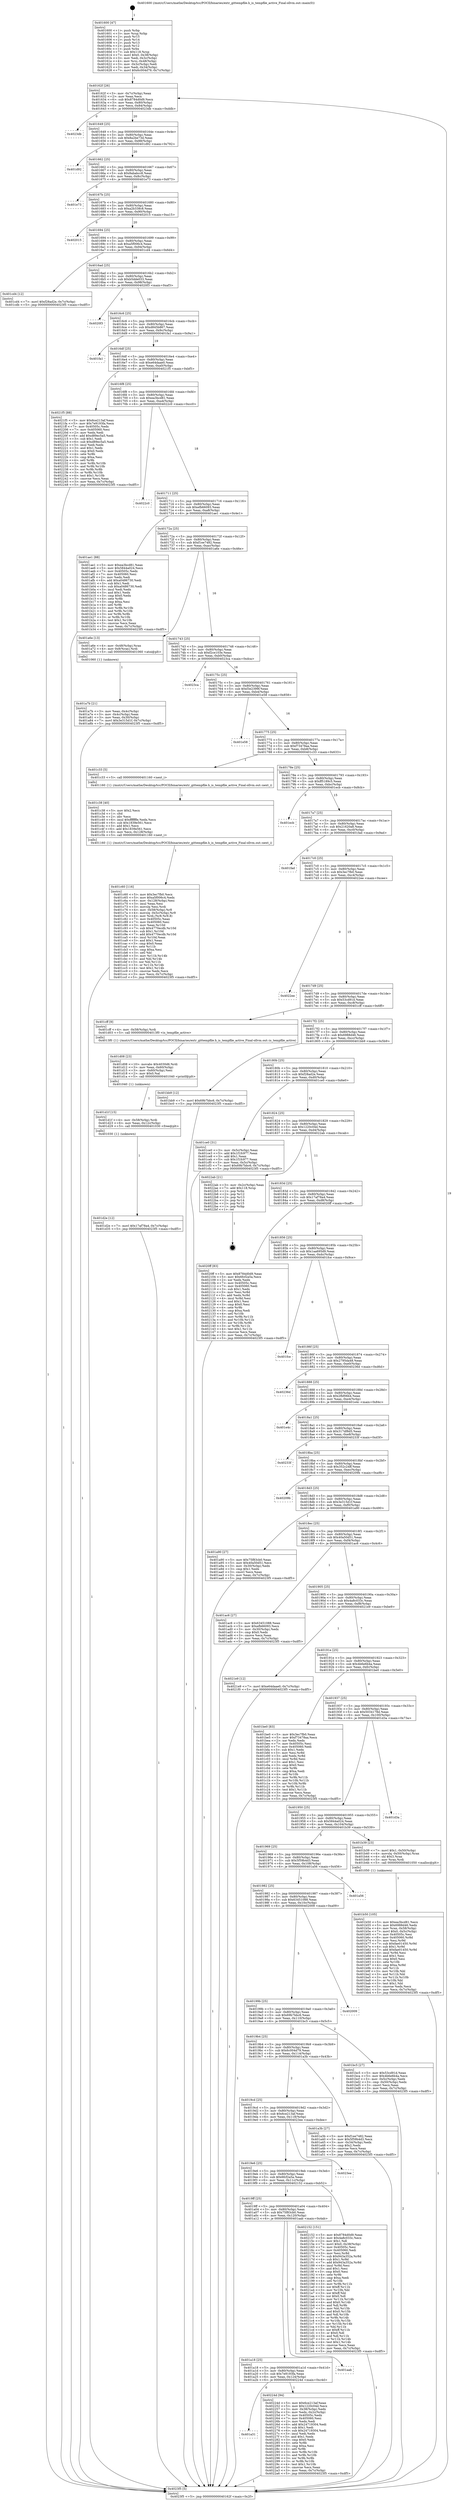 digraph "0x401600" {
  label = "0x401600 (/mnt/c/Users/mathe/Desktop/tcc/POCII/binaries/extr_gittempfile.h_is_tempfile_active_Final-ollvm.out::main(0))"
  labelloc = "t"
  node[shape=record]

  Entry [label="",width=0.3,height=0.3,shape=circle,fillcolor=black,style=filled]
  "0x40162f" [label="{
     0x40162f [26]\l
     | [instrs]\l
     &nbsp;&nbsp;0x40162f \<+3\>: mov -0x7c(%rbp),%eax\l
     &nbsp;&nbsp;0x401632 \<+2\>: mov %eax,%ecx\l
     &nbsp;&nbsp;0x401634 \<+6\>: sub $0x8784d0d9,%ecx\l
     &nbsp;&nbsp;0x40163a \<+3\>: mov %eax,-0x80(%rbp)\l
     &nbsp;&nbsp;0x40163d \<+6\>: mov %ecx,-0x84(%rbp)\l
     &nbsp;&nbsp;0x401643 \<+6\>: je 00000000004023db \<main+0xddb\>\l
  }"]
  "0x4023db" [label="{
     0x4023db\l
  }", style=dashed]
  "0x401649" [label="{
     0x401649 [25]\l
     | [instrs]\l
     &nbsp;&nbsp;0x401649 \<+5\>: jmp 000000000040164e \<main+0x4e\>\l
     &nbsp;&nbsp;0x40164e \<+3\>: mov -0x80(%rbp),%eax\l
     &nbsp;&nbsp;0x401651 \<+5\>: sub $0x8a2be73d,%eax\l
     &nbsp;&nbsp;0x401656 \<+6\>: mov %eax,-0x88(%rbp)\l
     &nbsp;&nbsp;0x40165c \<+6\>: je 0000000000401d92 \<main+0x792\>\l
  }"]
  Exit [label="",width=0.3,height=0.3,shape=circle,fillcolor=black,style=filled,peripheries=2]
  "0x401d92" [label="{
     0x401d92\l
  }", style=dashed]
  "0x401662" [label="{
     0x401662 [25]\l
     | [instrs]\l
     &nbsp;&nbsp;0x401662 \<+5\>: jmp 0000000000401667 \<main+0x67\>\l
     &nbsp;&nbsp;0x401667 \<+3\>: mov -0x80(%rbp),%eax\l
     &nbsp;&nbsp;0x40166a \<+5\>: sub $0x8ababcc8,%eax\l
     &nbsp;&nbsp;0x40166f \<+6\>: mov %eax,-0x8c(%rbp)\l
     &nbsp;&nbsp;0x401675 \<+6\>: je 0000000000401e73 \<main+0x873\>\l
  }"]
  "0x401a31" [label="{
     0x401a31\l
  }", style=dashed]
  "0x401e73" [label="{
     0x401e73\l
  }", style=dashed]
  "0x40167b" [label="{
     0x40167b [25]\l
     | [instrs]\l
     &nbsp;&nbsp;0x40167b \<+5\>: jmp 0000000000401680 \<main+0x80\>\l
     &nbsp;&nbsp;0x401680 \<+3\>: mov -0x80(%rbp),%eax\l
     &nbsp;&nbsp;0x401683 \<+5\>: sub $0xa2b338c8,%eax\l
     &nbsp;&nbsp;0x401688 \<+6\>: mov %eax,-0x90(%rbp)\l
     &nbsp;&nbsp;0x40168e \<+6\>: je 0000000000402015 \<main+0xa15\>\l
  }"]
  "0x40224d" [label="{
     0x40224d [94]\l
     | [instrs]\l
     &nbsp;&nbsp;0x40224d \<+5\>: mov $0x6ce213af,%eax\l
     &nbsp;&nbsp;0x402252 \<+5\>: mov $0x1220c04d,%ecx\l
     &nbsp;&nbsp;0x402257 \<+3\>: mov -0x38(%rbp),%edx\l
     &nbsp;&nbsp;0x40225a \<+3\>: mov %edx,-0x2c(%rbp)\l
     &nbsp;&nbsp;0x40225d \<+7\>: mov 0x40505c,%edx\l
     &nbsp;&nbsp;0x402264 \<+7\>: mov 0x405060,%esi\l
     &nbsp;&nbsp;0x40226b \<+2\>: mov %edx,%edi\l
     &nbsp;&nbsp;0x40226d \<+6\>: add $0x24719304,%edi\l
     &nbsp;&nbsp;0x402273 \<+3\>: sub $0x1,%edi\l
     &nbsp;&nbsp;0x402276 \<+6\>: sub $0x24719304,%edi\l
     &nbsp;&nbsp;0x40227c \<+3\>: imul %edi,%edx\l
     &nbsp;&nbsp;0x40227f \<+3\>: and $0x1,%edx\l
     &nbsp;&nbsp;0x402282 \<+3\>: cmp $0x0,%edx\l
     &nbsp;&nbsp;0x402285 \<+4\>: sete %r8b\l
     &nbsp;&nbsp;0x402289 \<+3\>: cmp $0xa,%esi\l
     &nbsp;&nbsp;0x40228c \<+4\>: setl %r9b\l
     &nbsp;&nbsp;0x402290 \<+3\>: mov %r8b,%r10b\l
     &nbsp;&nbsp;0x402293 \<+3\>: and %r9b,%r10b\l
     &nbsp;&nbsp;0x402296 \<+3\>: xor %r9b,%r8b\l
     &nbsp;&nbsp;0x402299 \<+3\>: or %r8b,%r10b\l
     &nbsp;&nbsp;0x40229c \<+4\>: test $0x1,%r10b\l
     &nbsp;&nbsp;0x4022a0 \<+3\>: cmovne %ecx,%eax\l
     &nbsp;&nbsp;0x4022a3 \<+3\>: mov %eax,-0x7c(%rbp)\l
     &nbsp;&nbsp;0x4022a6 \<+5\>: jmp 00000000004023f5 \<main+0xdf5\>\l
  }"]
  "0x402015" [label="{
     0x402015\l
  }", style=dashed]
  "0x401694" [label="{
     0x401694 [25]\l
     | [instrs]\l
     &nbsp;&nbsp;0x401694 \<+5\>: jmp 0000000000401699 \<main+0x99\>\l
     &nbsp;&nbsp;0x401699 \<+3\>: mov -0x80(%rbp),%eax\l
     &nbsp;&nbsp;0x40169c \<+5\>: sub $0xa5f006c4,%eax\l
     &nbsp;&nbsp;0x4016a1 \<+6\>: mov %eax,-0x94(%rbp)\l
     &nbsp;&nbsp;0x4016a7 \<+6\>: je 0000000000401cd4 \<main+0x6d4\>\l
  }"]
  "0x401a18" [label="{
     0x401a18 [25]\l
     | [instrs]\l
     &nbsp;&nbsp;0x401a18 \<+5\>: jmp 0000000000401a1d \<main+0x41d\>\l
     &nbsp;&nbsp;0x401a1d \<+3\>: mov -0x80(%rbp),%eax\l
     &nbsp;&nbsp;0x401a20 \<+5\>: sub $0x7e9193fa,%eax\l
     &nbsp;&nbsp;0x401a25 \<+6\>: mov %eax,-0x124(%rbp)\l
     &nbsp;&nbsp;0x401a2b \<+6\>: je 000000000040224d \<main+0xc4d\>\l
  }"]
  "0x401cd4" [label="{
     0x401cd4 [12]\l
     | [instrs]\l
     &nbsp;&nbsp;0x401cd4 \<+7\>: movl $0xf28ad2e,-0x7c(%rbp)\l
     &nbsp;&nbsp;0x401cdb \<+5\>: jmp 00000000004023f5 \<main+0xdf5\>\l
  }"]
  "0x4016ad" [label="{
     0x4016ad [25]\l
     | [instrs]\l
     &nbsp;&nbsp;0x4016ad \<+5\>: jmp 00000000004016b2 \<main+0xb2\>\l
     &nbsp;&nbsp;0x4016b2 \<+3\>: mov -0x80(%rbp),%eax\l
     &nbsp;&nbsp;0x4016b5 \<+5\>: sub $0xb5dde033,%eax\l
     &nbsp;&nbsp;0x4016ba \<+6\>: mov %eax,-0x98(%rbp)\l
     &nbsp;&nbsp;0x4016c0 \<+6\>: je 00000000004020f3 \<main+0xaf3\>\l
  }"]
  "0x401aab" [label="{
     0x401aab\l
  }", style=dashed]
  "0x4020f3" [label="{
     0x4020f3\l
  }", style=dashed]
  "0x4016c6" [label="{
     0x4016c6 [25]\l
     | [instrs]\l
     &nbsp;&nbsp;0x4016c6 \<+5\>: jmp 00000000004016cb \<main+0xcb\>\l
     &nbsp;&nbsp;0x4016cb \<+3\>: mov -0x80(%rbp),%eax\l
     &nbsp;&nbsp;0x4016ce \<+5\>: sub $0xd845b867,%eax\l
     &nbsp;&nbsp;0x4016d3 \<+6\>: mov %eax,-0x9c(%rbp)\l
     &nbsp;&nbsp;0x4016d9 \<+6\>: je 0000000000401fa1 \<main+0x9a1\>\l
  }"]
  "0x4019ff" [label="{
     0x4019ff [25]\l
     | [instrs]\l
     &nbsp;&nbsp;0x4019ff \<+5\>: jmp 0000000000401a04 \<main+0x404\>\l
     &nbsp;&nbsp;0x401a04 \<+3\>: mov -0x80(%rbp),%eax\l
     &nbsp;&nbsp;0x401a07 \<+5\>: sub $0x75f83cb0,%eax\l
     &nbsp;&nbsp;0x401a0c \<+6\>: mov %eax,-0x120(%rbp)\l
     &nbsp;&nbsp;0x401a12 \<+6\>: je 0000000000401aab \<main+0x4ab\>\l
  }"]
  "0x401fa1" [label="{
     0x401fa1\l
  }", style=dashed]
  "0x4016df" [label="{
     0x4016df [25]\l
     | [instrs]\l
     &nbsp;&nbsp;0x4016df \<+5\>: jmp 00000000004016e4 \<main+0xe4\>\l
     &nbsp;&nbsp;0x4016e4 \<+3\>: mov -0x80(%rbp),%eax\l
     &nbsp;&nbsp;0x4016e7 \<+5\>: sub $0xe64daae0,%eax\l
     &nbsp;&nbsp;0x4016ec \<+6\>: mov %eax,-0xa0(%rbp)\l
     &nbsp;&nbsp;0x4016f2 \<+6\>: je 00000000004021f5 \<main+0xbf5\>\l
  }"]
  "0x402152" [label="{
     0x402152 [151]\l
     | [instrs]\l
     &nbsp;&nbsp;0x402152 \<+5\>: mov $0x8784d0d9,%eax\l
     &nbsp;&nbsp;0x402157 \<+5\>: mov $0x4a8c033c,%ecx\l
     &nbsp;&nbsp;0x40215c \<+2\>: mov $0x1,%dl\l
     &nbsp;&nbsp;0x40215e \<+7\>: movl $0x0,-0x38(%rbp)\l
     &nbsp;&nbsp;0x402165 \<+7\>: mov 0x40505c,%esi\l
     &nbsp;&nbsp;0x40216c \<+7\>: mov 0x405060,%edi\l
     &nbsp;&nbsp;0x402173 \<+3\>: mov %esi,%r8d\l
     &nbsp;&nbsp;0x402176 \<+7\>: sub $0x943a352a,%r8d\l
     &nbsp;&nbsp;0x40217d \<+4\>: sub $0x1,%r8d\l
     &nbsp;&nbsp;0x402181 \<+7\>: add $0x943a352a,%r8d\l
     &nbsp;&nbsp;0x402188 \<+4\>: imul %r8d,%esi\l
     &nbsp;&nbsp;0x40218c \<+3\>: and $0x1,%esi\l
     &nbsp;&nbsp;0x40218f \<+3\>: cmp $0x0,%esi\l
     &nbsp;&nbsp;0x402192 \<+4\>: sete %r9b\l
     &nbsp;&nbsp;0x402196 \<+3\>: cmp $0xa,%edi\l
     &nbsp;&nbsp;0x402199 \<+4\>: setl %r10b\l
     &nbsp;&nbsp;0x40219d \<+3\>: mov %r9b,%r11b\l
     &nbsp;&nbsp;0x4021a0 \<+4\>: xor $0xff,%r11b\l
     &nbsp;&nbsp;0x4021a4 \<+3\>: mov %r10b,%bl\l
     &nbsp;&nbsp;0x4021a7 \<+3\>: xor $0xff,%bl\l
     &nbsp;&nbsp;0x4021aa \<+3\>: xor $0x0,%dl\l
     &nbsp;&nbsp;0x4021ad \<+3\>: mov %r11b,%r14b\l
     &nbsp;&nbsp;0x4021b0 \<+4\>: and $0x0,%r14b\l
     &nbsp;&nbsp;0x4021b4 \<+3\>: and %dl,%r9b\l
     &nbsp;&nbsp;0x4021b7 \<+3\>: mov %bl,%r15b\l
     &nbsp;&nbsp;0x4021ba \<+4\>: and $0x0,%r15b\l
     &nbsp;&nbsp;0x4021be \<+3\>: and %dl,%r10b\l
     &nbsp;&nbsp;0x4021c1 \<+3\>: or %r9b,%r14b\l
     &nbsp;&nbsp;0x4021c4 \<+3\>: or %r10b,%r15b\l
     &nbsp;&nbsp;0x4021c7 \<+3\>: xor %r15b,%r14b\l
     &nbsp;&nbsp;0x4021ca \<+3\>: or %bl,%r11b\l
     &nbsp;&nbsp;0x4021cd \<+4\>: xor $0xff,%r11b\l
     &nbsp;&nbsp;0x4021d1 \<+3\>: or $0x0,%dl\l
     &nbsp;&nbsp;0x4021d4 \<+3\>: and %dl,%r11b\l
     &nbsp;&nbsp;0x4021d7 \<+3\>: or %r11b,%r14b\l
     &nbsp;&nbsp;0x4021da \<+4\>: test $0x1,%r14b\l
     &nbsp;&nbsp;0x4021de \<+3\>: cmovne %ecx,%eax\l
     &nbsp;&nbsp;0x4021e1 \<+3\>: mov %eax,-0x7c(%rbp)\l
     &nbsp;&nbsp;0x4021e4 \<+5\>: jmp 00000000004023f5 \<main+0xdf5\>\l
  }"]
  "0x4021f5" [label="{
     0x4021f5 [88]\l
     | [instrs]\l
     &nbsp;&nbsp;0x4021f5 \<+5\>: mov $0x6ce213af,%eax\l
     &nbsp;&nbsp;0x4021fa \<+5\>: mov $0x7e9193fa,%ecx\l
     &nbsp;&nbsp;0x4021ff \<+7\>: mov 0x40505c,%edx\l
     &nbsp;&nbsp;0x402206 \<+7\>: mov 0x405060,%esi\l
     &nbsp;&nbsp;0x40220d \<+2\>: mov %edx,%edi\l
     &nbsp;&nbsp;0x40220f \<+6\>: add $0xd89ec5a5,%edi\l
     &nbsp;&nbsp;0x402215 \<+3\>: sub $0x1,%edi\l
     &nbsp;&nbsp;0x402218 \<+6\>: sub $0xd89ec5a5,%edi\l
     &nbsp;&nbsp;0x40221e \<+3\>: imul %edi,%edx\l
     &nbsp;&nbsp;0x402221 \<+3\>: and $0x1,%edx\l
     &nbsp;&nbsp;0x402224 \<+3\>: cmp $0x0,%edx\l
     &nbsp;&nbsp;0x402227 \<+4\>: sete %r8b\l
     &nbsp;&nbsp;0x40222b \<+3\>: cmp $0xa,%esi\l
     &nbsp;&nbsp;0x40222e \<+4\>: setl %r9b\l
     &nbsp;&nbsp;0x402232 \<+3\>: mov %r8b,%r10b\l
     &nbsp;&nbsp;0x402235 \<+3\>: and %r9b,%r10b\l
     &nbsp;&nbsp;0x402238 \<+3\>: xor %r9b,%r8b\l
     &nbsp;&nbsp;0x40223b \<+3\>: or %r8b,%r10b\l
     &nbsp;&nbsp;0x40223e \<+4\>: test $0x1,%r10b\l
     &nbsp;&nbsp;0x402242 \<+3\>: cmovne %ecx,%eax\l
     &nbsp;&nbsp;0x402245 \<+3\>: mov %eax,-0x7c(%rbp)\l
     &nbsp;&nbsp;0x402248 \<+5\>: jmp 00000000004023f5 \<main+0xdf5\>\l
  }"]
  "0x4016f8" [label="{
     0x4016f8 [25]\l
     | [instrs]\l
     &nbsp;&nbsp;0x4016f8 \<+5\>: jmp 00000000004016fd \<main+0xfd\>\l
     &nbsp;&nbsp;0x4016fd \<+3\>: mov -0x80(%rbp),%eax\l
     &nbsp;&nbsp;0x401700 \<+5\>: sub $0xea3bcd81,%eax\l
     &nbsp;&nbsp;0x401705 \<+6\>: mov %eax,-0xa4(%rbp)\l
     &nbsp;&nbsp;0x40170b \<+6\>: je 00000000004022c0 \<main+0xcc0\>\l
  }"]
  "0x4019e6" [label="{
     0x4019e6 [25]\l
     | [instrs]\l
     &nbsp;&nbsp;0x4019e6 \<+5\>: jmp 00000000004019eb \<main+0x3eb\>\l
     &nbsp;&nbsp;0x4019eb \<+3\>: mov -0x80(%rbp),%eax\l
     &nbsp;&nbsp;0x4019ee \<+5\>: sub $0x6fcf2a5a,%eax\l
     &nbsp;&nbsp;0x4019f3 \<+6\>: mov %eax,-0x11c(%rbp)\l
     &nbsp;&nbsp;0x4019f9 \<+6\>: je 0000000000402152 \<main+0xb52\>\l
  }"]
  "0x4022c0" [label="{
     0x4022c0\l
  }", style=dashed]
  "0x401711" [label="{
     0x401711 [25]\l
     | [instrs]\l
     &nbsp;&nbsp;0x401711 \<+5\>: jmp 0000000000401716 \<main+0x116\>\l
     &nbsp;&nbsp;0x401716 \<+3\>: mov -0x80(%rbp),%eax\l
     &nbsp;&nbsp;0x401719 \<+5\>: sub $0xefb66093,%eax\l
     &nbsp;&nbsp;0x40171e \<+6\>: mov %eax,-0xa8(%rbp)\l
     &nbsp;&nbsp;0x401724 \<+6\>: je 0000000000401ae1 \<main+0x4e1\>\l
  }"]
  "0x4023ee" [label="{
     0x4023ee\l
  }", style=dashed]
  "0x401ae1" [label="{
     0x401ae1 [88]\l
     | [instrs]\l
     &nbsp;&nbsp;0x401ae1 \<+5\>: mov $0xea3bcd81,%eax\l
     &nbsp;&nbsp;0x401ae6 \<+5\>: mov $0x5844a024,%ecx\l
     &nbsp;&nbsp;0x401aeb \<+7\>: mov 0x40505c,%edx\l
     &nbsp;&nbsp;0x401af2 \<+7\>: mov 0x405060,%esi\l
     &nbsp;&nbsp;0x401af9 \<+2\>: mov %edx,%edi\l
     &nbsp;&nbsp;0x401afb \<+6\>: add $0xa0486730,%edi\l
     &nbsp;&nbsp;0x401b01 \<+3\>: sub $0x1,%edi\l
     &nbsp;&nbsp;0x401b04 \<+6\>: sub $0xa0486730,%edi\l
     &nbsp;&nbsp;0x401b0a \<+3\>: imul %edi,%edx\l
     &nbsp;&nbsp;0x401b0d \<+3\>: and $0x1,%edx\l
     &nbsp;&nbsp;0x401b10 \<+3\>: cmp $0x0,%edx\l
     &nbsp;&nbsp;0x401b13 \<+4\>: sete %r8b\l
     &nbsp;&nbsp;0x401b17 \<+3\>: cmp $0xa,%esi\l
     &nbsp;&nbsp;0x401b1a \<+4\>: setl %r9b\l
     &nbsp;&nbsp;0x401b1e \<+3\>: mov %r8b,%r10b\l
     &nbsp;&nbsp;0x401b21 \<+3\>: and %r9b,%r10b\l
     &nbsp;&nbsp;0x401b24 \<+3\>: xor %r9b,%r8b\l
     &nbsp;&nbsp;0x401b27 \<+3\>: or %r8b,%r10b\l
     &nbsp;&nbsp;0x401b2a \<+4\>: test $0x1,%r10b\l
     &nbsp;&nbsp;0x401b2e \<+3\>: cmovne %ecx,%eax\l
     &nbsp;&nbsp;0x401b31 \<+3\>: mov %eax,-0x7c(%rbp)\l
     &nbsp;&nbsp;0x401b34 \<+5\>: jmp 00000000004023f5 \<main+0xdf5\>\l
  }"]
  "0x40172a" [label="{
     0x40172a [25]\l
     | [instrs]\l
     &nbsp;&nbsp;0x40172a \<+5\>: jmp 000000000040172f \<main+0x12f\>\l
     &nbsp;&nbsp;0x40172f \<+3\>: mov -0x80(%rbp),%eax\l
     &nbsp;&nbsp;0x401732 \<+5\>: sub $0xf1ee7482,%eax\l
     &nbsp;&nbsp;0x401737 \<+6\>: mov %eax,-0xac(%rbp)\l
     &nbsp;&nbsp;0x40173d \<+6\>: je 0000000000401a6e \<main+0x46e\>\l
  }"]
  "0x401d2e" [label="{
     0x401d2e [12]\l
     | [instrs]\l
     &nbsp;&nbsp;0x401d2e \<+7\>: movl $0x17af78a4,-0x7c(%rbp)\l
     &nbsp;&nbsp;0x401d35 \<+5\>: jmp 00000000004023f5 \<main+0xdf5\>\l
  }"]
  "0x401a6e" [label="{
     0x401a6e [13]\l
     | [instrs]\l
     &nbsp;&nbsp;0x401a6e \<+4\>: mov -0x48(%rbp),%rax\l
     &nbsp;&nbsp;0x401a72 \<+4\>: mov 0x8(%rax),%rdi\l
     &nbsp;&nbsp;0x401a76 \<+5\>: call 0000000000401060 \<atoi@plt\>\l
     | [calls]\l
     &nbsp;&nbsp;0x401060 \{1\} (unknown)\l
  }"]
  "0x401743" [label="{
     0x401743 [25]\l
     | [instrs]\l
     &nbsp;&nbsp;0x401743 \<+5\>: jmp 0000000000401748 \<main+0x148\>\l
     &nbsp;&nbsp;0x401748 \<+3\>: mov -0x80(%rbp),%eax\l
     &nbsp;&nbsp;0x40174b \<+5\>: sub $0xf2ce103e,%eax\l
     &nbsp;&nbsp;0x401750 \<+6\>: mov %eax,-0xb0(%rbp)\l
     &nbsp;&nbsp;0x401756 \<+6\>: je 00000000004023ca \<main+0xdca\>\l
  }"]
  "0x401d1f" [label="{
     0x401d1f [15]\l
     | [instrs]\l
     &nbsp;&nbsp;0x401d1f \<+4\>: mov -0x58(%rbp),%rdi\l
     &nbsp;&nbsp;0x401d23 \<+6\>: mov %eax,-0x12c(%rbp)\l
     &nbsp;&nbsp;0x401d29 \<+5\>: call 0000000000401030 \<free@plt\>\l
     | [calls]\l
     &nbsp;&nbsp;0x401030 \{1\} (unknown)\l
  }"]
  "0x4023ca" [label="{
     0x4023ca\l
  }", style=dashed]
  "0x40175c" [label="{
     0x40175c [25]\l
     | [instrs]\l
     &nbsp;&nbsp;0x40175c \<+5\>: jmp 0000000000401761 \<main+0x161\>\l
     &nbsp;&nbsp;0x401761 \<+3\>: mov -0x80(%rbp),%eax\l
     &nbsp;&nbsp;0x401764 \<+5\>: sub $0xf3e2399f,%eax\l
     &nbsp;&nbsp;0x401769 \<+6\>: mov %eax,-0xb4(%rbp)\l
     &nbsp;&nbsp;0x40176f \<+6\>: je 0000000000401e58 \<main+0x858\>\l
  }"]
  "0x401d08" [label="{
     0x401d08 [23]\l
     | [instrs]\l
     &nbsp;&nbsp;0x401d08 \<+10\>: movabs $0x4030d6,%rdi\l
     &nbsp;&nbsp;0x401d12 \<+3\>: mov %eax,-0x60(%rbp)\l
     &nbsp;&nbsp;0x401d15 \<+3\>: mov -0x60(%rbp),%esi\l
     &nbsp;&nbsp;0x401d18 \<+2\>: mov $0x0,%al\l
     &nbsp;&nbsp;0x401d1a \<+5\>: call 0000000000401040 \<printf@plt\>\l
     | [calls]\l
     &nbsp;&nbsp;0x401040 \{1\} (unknown)\l
  }"]
  "0x401e58" [label="{
     0x401e58\l
  }", style=dashed]
  "0x401775" [label="{
     0x401775 [25]\l
     | [instrs]\l
     &nbsp;&nbsp;0x401775 \<+5\>: jmp 000000000040177a \<main+0x17a\>\l
     &nbsp;&nbsp;0x40177a \<+3\>: mov -0x80(%rbp),%eax\l
     &nbsp;&nbsp;0x40177d \<+5\>: sub $0xf73478aa,%eax\l
     &nbsp;&nbsp;0x401782 \<+6\>: mov %eax,-0xb8(%rbp)\l
     &nbsp;&nbsp;0x401788 \<+6\>: je 0000000000401c33 \<main+0x633\>\l
  }"]
  "0x401c60" [label="{
     0x401c60 [116]\l
     | [instrs]\l
     &nbsp;&nbsp;0x401c60 \<+5\>: mov $0x3ec7fb0,%ecx\l
     &nbsp;&nbsp;0x401c65 \<+5\>: mov $0xa5f006c4,%edx\l
     &nbsp;&nbsp;0x401c6a \<+6\>: mov -0x128(%rbp),%esi\l
     &nbsp;&nbsp;0x401c70 \<+3\>: imul %eax,%esi\l
     &nbsp;&nbsp;0x401c73 \<+3\>: movslq %esi,%rdi\l
     &nbsp;&nbsp;0x401c76 \<+4\>: mov -0x58(%rbp),%r8\l
     &nbsp;&nbsp;0x401c7a \<+4\>: movslq -0x5c(%rbp),%r9\l
     &nbsp;&nbsp;0x401c7e \<+4\>: mov %rdi,(%r8,%r9,8)\l
     &nbsp;&nbsp;0x401c82 \<+7\>: mov 0x40505c,%eax\l
     &nbsp;&nbsp;0x401c89 \<+7\>: mov 0x405060,%esi\l
     &nbsp;&nbsp;0x401c90 \<+3\>: mov %eax,%r10d\l
     &nbsp;&nbsp;0x401c93 \<+7\>: sub $0x4770ecdb,%r10d\l
     &nbsp;&nbsp;0x401c9a \<+4\>: sub $0x1,%r10d\l
     &nbsp;&nbsp;0x401c9e \<+7\>: add $0x4770ecdb,%r10d\l
     &nbsp;&nbsp;0x401ca5 \<+4\>: imul %r10d,%eax\l
     &nbsp;&nbsp;0x401ca9 \<+3\>: and $0x1,%eax\l
     &nbsp;&nbsp;0x401cac \<+3\>: cmp $0x0,%eax\l
     &nbsp;&nbsp;0x401caf \<+4\>: sete %r11b\l
     &nbsp;&nbsp;0x401cb3 \<+3\>: cmp $0xa,%esi\l
     &nbsp;&nbsp;0x401cb6 \<+3\>: setl %bl\l
     &nbsp;&nbsp;0x401cb9 \<+3\>: mov %r11b,%r14b\l
     &nbsp;&nbsp;0x401cbc \<+3\>: and %bl,%r14b\l
     &nbsp;&nbsp;0x401cbf \<+3\>: xor %bl,%r11b\l
     &nbsp;&nbsp;0x401cc2 \<+3\>: or %r11b,%r14b\l
     &nbsp;&nbsp;0x401cc5 \<+4\>: test $0x1,%r14b\l
     &nbsp;&nbsp;0x401cc9 \<+3\>: cmovne %edx,%ecx\l
     &nbsp;&nbsp;0x401ccc \<+3\>: mov %ecx,-0x7c(%rbp)\l
     &nbsp;&nbsp;0x401ccf \<+5\>: jmp 00000000004023f5 \<main+0xdf5\>\l
  }"]
  "0x401c33" [label="{
     0x401c33 [5]\l
     | [instrs]\l
     &nbsp;&nbsp;0x401c33 \<+5\>: call 0000000000401160 \<next_i\>\l
     | [calls]\l
     &nbsp;&nbsp;0x401160 \{1\} (/mnt/c/Users/mathe/Desktop/tcc/POCII/binaries/extr_gittempfile.h_is_tempfile_active_Final-ollvm.out::next_i)\l
  }"]
  "0x40178e" [label="{
     0x40178e [25]\l
     | [instrs]\l
     &nbsp;&nbsp;0x40178e \<+5\>: jmp 0000000000401793 \<main+0x193\>\l
     &nbsp;&nbsp;0x401793 \<+3\>: mov -0x80(%rbp),%eax\l
     &nbsp;&nbsp;0x401796 \<+5\>: sub $0xff5189c5,%eax\l
     &nbsp;&nbsp;0x40179b \<+6\>: mov %eax,-0xbc(%rbp)\l
     &nbsp;&nbsp;0x4017a1 \<+6\>: je 0000000000401ecb \<main+0x8cb\>\l
  }"]
  "0x401c38" [label="{
     0x401c38 [40]\l
     | [instrs]\l
     &nbsp;&nbsp;0x401c38 \<+5\>: mov $0x2,%ecx\l
     &nbsp;&nbsp;0x401c3d \<+1\>: cltd\l
     &nbsp;&nbsp;0x401c3e \<+2\>: idiv %ecx\l
     &nbsp;&nbsp;0x401c40 \<+6\>: imul $0xfffffffe,%edx,%ecx\l
     &nbsp;&nbsp;0x401c46 \<+6\>: sub $0x1839e561,%ecx\l
     &nbsp;&nbsp;0x401c4c \<+3\>: add $0x1,%ecx\l
     &nbsp;&nbsp;0x401c4f \<+6\>: add $0x1839e561,%ecx\l
     &nbsp;&nbsp;0x401c55 \<+6\>: mov %ecx,-0x128(%rbp)\l
     &nbsp;&nbsp;0x401c5b \<+5\>: call 0000000000401160 \<next_i\>\l
     | [calls]\l
     &nbsp;&nbsp;0x401160 \{1\} (/mnt/c/Users/mathe/Desktop/tcc/POCII/binaries/extr_gittempfile.h_is_tempfile_active_Final-ollvm.out::next_i)\l
  }"]
  "0x401ecb" [label="{
     0x401ecb\l
  }", style=dashed]
  "0x4017a7" [label="{
     0x4017a7 [25]\l
     | [instrs]\l
     &nbsp;&nbsp;0x4017a7 \<+5\>: jmp 00000000004017ac \<main+0x1ac\>\l
     &nbsp;&nbsp;0x4017ac \<+3\>: mov -0x80(%rbp),%eax\l
     &nbsp;&nbsp;0x4017af \<+5\>: sub $0x21620a8,%eax\l
     &nbsp;&nbsp;0x4017b4 \<+6\>: mov %eax,-0xc0(%rbp)\l
     &nbsp;&nbsp;0x4017ba \<+6\>: je 0000000000401fad \<main+0x9ad\>\l
  }"]
  "0x401b50" [label="{
     0x401b50 [105]\l
     | [instrs]\l
     &nbsp;&nbsp;0x401b50 \<+5\>: mov $0xea3bcd81,%ecx\l
     &nbsp;&nbsp;0x401b55 \<+5\>: mov $0x6988d46,%edx\l
     &nbsp;&nbsp;0x401b5a \<+4\>: mov %rax,-0x58(%rbp)\l
     &nbsp;&nbsp;0x401b5e \<+7\>: movl $0x0,-0x5c(%rbp)\l
     &nbsp;&nbsp;0x401b65 \<+7\>: mov 0x40505c,%esi\l
     &nbsp;&nbsp;0x401b6c \<+8\>: mov 0x405060,%r8d\l
     &nbsp;&nbsp;0x401b74 \<+3\>: mov %esi,%r9d\l
     &nbsp;&nbsp;0x401b77 \<+7\>: sub $0xfae01450,%r9d\l
     &nbsp;&nbsp;0x401b7e \<+4\>: sub $0x1,%r9d\l
     &nbsp;&nbsp;0x401b82 \<+7\>: add $0xfae01450,%r9d\l
     &nbsp;&nbsp;0x401b89 \<+4\>: imul %r9d,%esi\l
     &nbsp;&nbsp;0x401b8d \<+3\>: and $0x1,%esi\l
     &nbsp;&nbsp;0x401b90 \<+3\>: cmp $0x0,%esi\l
     &nbsp;&nbsp;0x401b93 \<+4\>: sete %r10b\l
     &nbsp;&nbsp;0x401b97 \<+4\>: cmp $0xa,%r8d\l
     &nbsp;&nbsp;0x401b9b \<+4\>: setl %r11b\l
     &nbsp;&nbsp;0x401b9f \<+3\>: mov %r10b,%bl\l
     &nbsp;&nbsp;0x401ba2 \<+3\>: and %r11b,%bl\l
     &nbsp;&nbsp;0x401ba5 \<+3\>: xor %r11b,%r10b\l
     &nbsp;&nbsp;0x401ba8 \<+3\>: or %r10b,%bl\l
     &nbsp;&nbsp;0x401bab \<+3\>: test $0x1,%bl\l
     &nbsp;&nbsp;0x401bae \<+3\>: cmovne %edx,%ecx\l
     &nbsp;&nbsp;0x401bb1 \<+3\>: mov %ecx,-0x7c(%rbp)\l
     &nbsp;&nbsp;0x401bb4 \<+5\>: jmp 00000000004023f5 \<main+0xdf5\>\l
  }"]
  "0x401fad" [label="{
     0x401fad\l
  }", style=dashed]
  "0x4017c0" [label="{
     0x4017c0 [25]\l
     | [instrs]\l
     &nbsp;&nbsp;0x4017c0 \<+5\>: jmp 00000000004017c5 \<main+0x1c5\>\l
     &nbsp;&nbsp;0x4017c5 \<+3\>: mov -0x80(%rbp),%eax\l
     &nbsp;&nbsp;0x4017c8 \<+5\>: sub $0x3ec7fb0,%eax\l
     &nbsp;&nbsp;0x4017cd \<+6\>: mov %eax,-0xc4(%rbp)\l
     &nbsp;&nbsp;0x4017d3 \<+6\>: je 00000000004022ee \<main+0xcee\>\l
  }"]
  "0x401a7b" [label="{
     0x401a7b [21]\l
     | [instrs]\l
     &nbsp;&nbsp;0x401a7b \<+3\>: mov %eax,-0x4c(%rbp)\l
     &nbsp;&nbsp;0x401a7e \<+3\>: mov -0x4c(%rbp),%eax\l
     &nbsp;&nbsp;0x401a81 \<+3\>: mov %eax,-0x30(%rbp)\l
     &nbsp;&nbsp;0x401a84 \<+7\>: movl $0x3e315d1f,-0x7c(%rbp)\l
     &nbsp;&nbsp;0x401a8b \<+5\>: jmp 00000000004023f5 \<main+0xdf5\>\l
  }"]
  "0x4022ee" [label="{
     0x4022ee\l
  }", style=dashed]
  "0x4017d9" [label="{
     0x4017d9 [25]\l
     | [instrs]\l
     &nbsp;&nbsp;0x4017d9 \<+5\>: jmp 00000000004017de \<main+0x1de\>\l
     &nbsp;&nbsp;0x4017de \<+3\>: mov -0x80(%rbp),%eax\l
     &nbsp;&nbsp;0x4017e1 \<+5\>: sub $0x53cd91d,%eax\l
     &nbsp;&nbsp;0x4017e6 \<+6\>: mov %eax,-0xc8(%rbp)\l
     &nbsp;&nbsp;0x4017ec \<+6\>: je 0000000000401cff \<main+0x6ff\>\l
  }"]
  "0x401600" [label="{
     0x401600 [47]\l
     | [instrs]\l
     &nbsp;&nbsp;0x401600 \<+1\>: push %rbp\l
     &nbsp;&nbsp;0x401601 \<+3\>: mov %rsp,%rbp\l
     &nbsp;&nbsp;0x401604 \<+2\>: push %r15\l
     &nbsp;&nbsp;0x401606 \<+2\>: push %r14\l
     &nbsp;&nbsp;0x401608 \<+2\>: push %r13\l
     &nbsp;&nbsp;0x40160a \<+2\>: push %r12\l
     &nbsp;&nbsp;0x40160c \<+1\>: push %rbx\l
     &nbsp;&nbsp;0x40160d \<+7\>: sub $0x118,%rsp\l
     &nbsp;&nbsp;0x401614 \<+7\>: movl $0x0,-0x38(%rbp)\l
     &nbsp;&nbsp;0x40161b \<+3\>: mov %edi,-0x3c(%rbp)\l
     &nbsp;&nbsp;0x40161e \<+4\>: mov %rsi,-0x48(%rbp)\l
     &nbsp;&nbsp;0x401622 \<+3\>: mov -0x3c(%rbp),%edi\l
     &nbsp;&nbsp;0x401625 \<+3\>: mov %edi,-0x34(%rbp)\l
     &nbsp;&nbsp;0x401628 \<+7\>: movl $0x6c004d79,-0x7c(%rbp)\l
  }"]
  "0x401cff" [label="{
     0x401cff [9]\l
     | [instrs]\l
     &nbsp;&nbsp;0x401cff \<+4\>: mov -0x58(%rbp),%rdi\l
     &nbsp;&nbsp;0x401d03 \<+5\>: call 00000000004013f0 \<is_tempfile_active\>\l
     | [calls]\l
     &nbsp;&nbsp;0x4013f0 \{1\} (/mnt/c/Users/mathe/Desktop/tcc/POCII/binaries/extr_gittempfile.h_is_tempfile_active_Final-ollvm.out::is_tempfile_active)\l
  }"]
  "0x4017f2" [label="{
     0x4017f2 [25]\l
     | [instrs]\l
     &nbsp;&nbsp;0x4017f2 \<+5\>: jmp 00000000004017f7 \<main+0x1f7\>\l
     &nbsp;&nbsp;0x4017f7 \<+3\>: mov -0x80(%rbp),%eax\l
     &nbsp;&nbsp;0x4017fa \<+5\>: sub $0x6988d46,%eax\l
     &nbsp;&nbsp;0x4017ff \<+6\>: mov %eax,-0xcc(%rbp)\l
     &nbsp;&nbsp;0x401805 \<+6\>: je 0000000000401bb9 \<main+0x5b9\>\l
  }"]
  "0x4023f5" [label="{
     0x4023f5 [5]\l
     | [instrs]\l
     &nbsp;&nbsp;0x4023f5 \<+5\>: jmp 000000000040162f \<main+0x2f\>\l
  }"]
  "0x401bb9" [label="{
     0x401bb9 [12]\l
     | [instrs]\l
     &nbsp;&nbsp;0x401bb9 \<+7\>: movl $0x69b7bbc6,-0x7c(%rbp)\l
     &nbsp;&nbsp;0x401bc0 \<+5\>: jmp 00000000004023f5 \<main+0xdf5\>\l
  }"]
  "0x40180b" [label="{
     0x40180b [25]\l
     | [instrs]\l
     &nbsp;&nbsp;0x40180b \<+5\>: jmp 0000000000401810 \<main+0x210\>\l
     &nbsp;&nbsp;0x401810 \<+3\>: mov -0x80(%rbp),%eax\l
     &nbsp;&nbsp;0x401813 \<+5\>: sub $0xf28ad2e,%eax\l
     &nbsp;&nbsp;0x401818 \<+6\>: mov %eax,-0xd0(%rbp)\l
     &nbsp;&nbsp;0x40181e \<+6\>: je 0000000000401ce0 \<main+0x6e0\>\l
  }"]
  "0x4019cd" [label="{
     0x4019cd [25]\l
     | [instrs]\l
     &nbsp;&nbsp;0x4019cd \<+5\>: jmp 00000000004019d2 \<main+0x3d2\>\l
     &nbsp;&nbsp;0x4019d2 \<+3\>: mov -0x80(%rbp),%eax\l
     &nbsp;&nbsp;0x4019d5 \<+5\>: sub $0x6ce213af,%eax\l
     &nbsp;&nbsp;0x4019da \<+6\>: mov %eax,-0x118(%rbp)\l
     &nbsp;&nbsp;0x4019e0 \<+6\>: je 00000000004023ee \<main+0xdee\>\l
  }"]
  "0x401ce0" [label="{
     0x401ce0 [31]\l
     | [instrs]\l
     &nbsp;&nbsp;0x401ce0 \<+3\>: mov -0x5c(%rbp),%eax\l
     &nbsp;&nbsp;0x401ce3 \<+5\>: add $0x1f1fc977,%eax\l
     &nbsp;&nbsp;0x401ce8 \<+3\>: add $0x1,%eax\l
     &nbsp;&nbsp;0x401ceb \<+5\>: sub $0x1f1fc977,%eax\l
     &nbsp;&nbsp;0x401cf0 \<+3\>: mov %eax,-0x5c(%rbp)\l
     &nbsp;&nbsp;0x401cf3 \<+7\>: movl $0x69b7bbc6,-0x7c(%rbp)\l
     &nbsp;&nbsp;0x401cfa \<+5\>: jmp 00000000004023f5 \<main+0xdf5\>\l
  }"]
  "0x401824" [label="{
     0x401824 [25]\l
     | [instrs]\l
     &nbsp;&nbsp;0x401824 \<+5\>: jmp 0000000000401829 \<main+0x229\>\l
     &nbsp;&nbsp;0x401829 \<+3\>: mov -0x80(%rbp),%eax\l
     &nbsp;&nbsp;0x40182c \<+5\>: sub $0x1220c04d,%eax\l
     &nbsp;&nbsp;0x401831 \<+6\>: mov %eax,-0xd4(%rbp)\l
     &nbsp;&nbsp;0x401837 \<+6\>: je 00000000004022ab \<main+0xcab\>\l
  }"]
  "0x401a3b" [label="{
     0x401a3b [27]\l
     | [instrs]\l
     &nbsp;&nbsp;0x401a3b \<+5\>: mov $0xf1ee7482,%eax\l
     &nbsp;&nbsp;0x401a40 \<+5\>: mov $0x5f59b4d3,%ecx\l
     &nbsp;&nbsp;0x401a45 \<+3\>: mov -0x34(%rbp),%edx\l
     &nbsp;&nbsp;0x401a48 \<+3\>: cmp $0x2,%edx\l
     &nbsp;&nbsp;0x401a4b \<+3\>: cmovne %ecx,%eax\l
     &nbsp;&nbsp;0x401a4e \<+3\>: mov %eax,-0x7c(%rbp)\l
     &nbsp;&nbsp;0x401a51 \<+5\>: jmp 00000000004023f5 \<main+0xdf5\>\l
  }"]
  "0x4022ab" [label="{
     0x4022ab [21]\l
     | [instrs]\l
     &nbsp;&nbsp;0x4022ab \<+3\>: mov -0x2c(%rbp),%eax\l
     &nbsp;&nbsp;0x4022ae \<+7\>: add $0x118,%rsp\l
     &nbsp;&nbsp;0x4022b5 \<+1\>: pop %rbx\l
     &nbsp;&nbsp;0x4022b6 \<+2\>: pop %r12\l
     &nbsp;&nbsp;0x4022b8 \<+2\>: pop %r13\l
     &nbsp;&nbsp;0x4022ba \<+2\>: pop %r14\l
     &nbsp;&nbsp;0x4022bc \<+2\>: pop %r15\l
     &nbsp;&nbsp;0x4022be \<+1\>: pop %rbp\l
     &nbsp;&nbsp;0x4022bf \<+1\>: ret\l
  }"]
  "0x40183d" [label="{
     0x40183d [25]\l
     | [instrs]\l
     &nbsp;&nbsp;0x40183d \<+5\>: jmp 0000000000401842 \<main+0x242\>\l
     &nbsp;&nbsp;0x401842 \<+3\>: mov -0x80(%rbp),%eax\l
     &nbsp;&nbsp;0x401845 \<+5\>: sub $0x17af78a4,%eax\l
     &nbsp;&nbsp;0x40184a \<+6\>: mov %eax,-0xd8(%rbp)\l
     &nbsp;&nbsp;0x401850 \<+6\>: je 00000000004020ff \<main+0xaff\>\l
  }"]
  "0x4019b4" [label="{
     0x4019b4 [25]\l
     | [instrs]\l
     &nbsp;&nbsp;0x4019b4 \<+5\>: jmp 00000000004019b9 \<main+0x3b9\>\l
     &nbsp;&nbsp;0x4019b9 \<+3\>: mov -0x80(%rbp),%eax\l
     &nbsp;&nbsp;0x4019bc \<+5\>: sub $0x6c004d79,%eax\l
     &nbsp;&nbsp;0x4019c1 \<+6\>: mov %eax,-0x114(%rbp)\l
     &nbsp;&nbsp;0x4019c7 \<+6\>: je 0000000000401a3b \<main+0x43b\>\l
  }"]
  "0x4020ff" [label="{
     0x4020ff [83]\l
     | [instrs]\l
     &nbsp;&nbsp;0x4020ff \<+5\>: mov $0x8784d0d9,%eax\l
     &nbsp;&nbsp;0x402104 \<+5\>: mov $0x6fcf2a5a,%ecx\l
     &nbsp;&nbsp;0x402109 \<+2\>: xor %edx,%edx\l
     &nbsp;&nbsp;0x40210b \<+7\>: mov 0x40505c,%esi\l
     &nbsp;&nbsp;0x402112 \<+7\>: mov 0x405060,%edi\l
     &nbsp;&nbsp;0x402119 \<+3\>: sub $0x1,%edx\l
     &nbsp;&nbsp;0x40211c \<+3\>: mov %esi,%r8d\l
     &nbsp;&nbsp;0x40211f \<+3\>: add %edx,%r8d\l
     &nbsp;&nbsp;0x402122 \<+4\>: imul %r8d,%esi\l
     &nbsp;&nbsp;0x402126 \<+3\>: and $0x1,%esi\l
     &nbsp;&nbsp;0x402129 \<+3\>: cmp $0x0,%esi\l
     &nbsp;&nbsp;0x40212c \<+4\>: sete %r9b\l
     &nbsp;&nbsp;0x402130 \<+3\>: cmp $0xa,%edi\l
     &nbsp;&nbsp;0x402133 \<+4\>: setl %r10b\l
     &nbsp;&nbsp;0x402137 \<+3\>: mov %r9b,%r11b\l
     &nbsp;&nbsp;0x40213a \<+3\>: and %r10b,%r11b\l
     &nbsp;&nbsp;0x40213d \<+3\>: xor %r10b,%r9b\l
     &nbsp;&nbsp;0x402140 \<+3\>: or %r9b,%r11b\l
     &nbsp;&nbsp;0x402143 \<+4\>: test $0x1,%r11b\l
     &nbsp;&nbsp;0x402147 \<+3\>: cmovne %ecx,%eax\l
     &nbsp;&nbsp;0x40214a \<+3\>: mov %eax,-0x7c(%rbp)\l
     &nbsp;&nbsp;0x40214d \<+5\>: jmp 00000000004023f5 \<main+0xdf5\>\l
  }"]
  "0x401856" [label="{
     0x401856 [25]\l
     | [instrs]\l
     &nbsp;&nbsp;0x401856 \<+5\>: jmp 000000000040185b \<main+0x25b\>\l
     &nbsp;&nbsp;0x40185b \<+3\>: mov -0x80(%rbp),%eax\l
     &nbsp;&nbsp;0x40185e \<+5\>: sub $0x1aa695d9,%eax\l
     &nbsp;&nbsp;0x401863 \<+6\>: mov %eax,-0xdc(%rbp)\l
     &nbsp;&nbsp;0x401869 \<+6\>: je 0000000000401fce \<main+0x9ce\>\l
  }"]
  "0x401bc5" [label="{
     0x401bc5 [27]\l
     | [instrs]\l
     &nbsp;&nbsp;0x401bc5 \<+5\>: mov $0x53cd91d,%eax\l
     &nbsp;&nbsp;0x401bca \<+5\>: mov $0x4b6e6b4a,%ecx\l
     &nbsp;&nbsp;0x401bcf \<+3\>: mov -0x5c(%rbp),%edx\l
     &nbsp;&nbsp;0x401bd2 \<+3\>: cmp -0x50(%rbp),%edx\l
     &nbsp;&nbsp;0x401bd5 \<+3\>: cmovl %ecx,%eax\l
     &nbsp;&nbsp;0x401bd8 \<+3\>: mov %eax,-0x7c(%rbp)\l
     &nbsp;&nbsp;0x401bdb \<+5\>: jmp 00000000004023f5 \<main+0xdf5\>\l
  }"]
  "0x401fce" [label="{
     0x401fce\l
  }", style=dashed]
  "0x40186f" [label="{
     0x40186f [25]\l
     | [instrs]\l
     &nbsp;&nbsp;0x40186f \<+5\>: jmp 0000000000401874 \<main+0x274\>\l
     &nbsp;&nbsp;0x401874 \<+3\>: mov -0x80(%rbp),%eax\l
     &nbsp;&nbsp;0x401877 \<+5\>: sub $0x2795da48,%eax\l
     &nbsp;&nbsp;0x40187c \<+6\>: mov %eax,-0xe0(%rbp)\l
     &nbsp;&nbsp;0x401882 \<+6\>: je 000000000040236d \<main+0xd6d\>\l
  }"]
  "0x40199b" [label="{
     0x40199b [25]\l
     | [instrs]\l
     &nbsp;&nbsp;0x40199b \<+5\>: jmp 00000000004019a0 \<main+0x3a0\>\l
     &nbsp;&nbsp;0x4019a0 \<+3\>: mov -0x80(%rbp),%eax\l
     &nbsp;&nbsp;0x4019a3 \<+5\>: sub $0x69b7bbc6,%eax\l
     &nbsp;&nbsp;0x4019a8 \<+6\>: mov %eax,-0x110(%rbp)\l
     &nbsp;&nbsp;0x4019ae \<+6\>: je 0000000000401bc5 \<main+0x5c5\>\l
  }"]
  "0x40236d" [label="{
     0x40236d\l
  }", style=dashed]
  "0x401888" [label="{
     0x401888 [25]\l
     | [instrs]\l
     &nbsp;&nbsp;0x401888 \<+5\>: jmp 000000000040188d \<main+0x28d\>\l
     &nbsp;&nbsp;0x40188d \<+3\>: mov -0x80(%rbp),%eax\l
     &nbsp;&nbsp;0x401890 \<+5\>: sub $0x2fbf06b4,%eax\l
     &nbsp;&nbsp;0x401895 \<+6\>: mov %eax,-0xe4(%rbp)\l
     &nbsp;&nbsp;0x40189b \<+6\>: je 0000000000401e4c \<main+0x84c\>\l
  }"]
  "0x402009" [label="{
     0x402009\l
  }", style=dashed]
  "0x401e4c" [label="{
     0x401e4c\l
  }", style=dashed]
  "0x4018a1" [label="{
     0x4018a1 [25]\l
     | [instrs]\l
     &nbsp;&nbsp;0x4018a1 \<+5\>: jmp 00000000004018a6 \<main+0x2a6\>\l
     &nbsp;&nbsp;0x4018a6 \<+3\>: mov -0x80(%rbp),%eax\l
     &nbsp;&nbsp;0x4018a9 \<+5\>: sub $0x317df8d5,%eax\l
     &nbsp;&nbsp;0x4018ae \<+6\>: mov %eax,-0xe8(%rbp)\l
     &nbsp;&nbsp;0x4018b4 \<+6\>: je 000000000040233f \<main+0xd3f\>\l
  }"]
  "0x401982" [label="{
     0x401982 [25]\l
     | [instrs]\l
     &nbsp;&nbsp;0x401982 \<+5\>: jmp 0000000000401987 \<main+0x387\>\l
     &nbsp;&nbsp;0x401987 \<+3\>: mov -0x80(%rbp),%eax\l
     &nbsp;&nbsp;0x40198a \<+5\>: sub $0x63451088,%eax\l
     &nbsp;&nbsp;0x40198f \<+6\>: mov %eax,-0x10c(%rbp)\l
     &nbsp;&nbsp;0x401995 \<+6\>: je 0000000000402009 \<main+0xa09\>\l
  }"]
  "0x40233f" [label="{
     0x40233f\l
  }", style=dashed]
  "0x4018ba" [label="{
     0x4018ba [25]\l
     | [instrs]\l
     &nbsp;&nbsp;0x4018ba \<+5\>: jmp 00000000004018bf \<main+0x2bf\>\l
     &nbsp;&nbsp;0x4018bf \<+3\>: mov -0x80(%rbp),%eax\l
     &nbsp;&nbsp;0x4018c2 \<+5\>: sub $0x352c24ff,%eax\l
     &nbsp;&nbsp;0x4018c7 \<+6\>: mov %eax,-0xec(%rbp)\l
     &nbsp;&nbsp;0x4018cd \<+6\>: je 000000000040209b \<main+0xa9b\>\l
  }"]
  "0x401a56" [label="{
     0x401a56\l
  }", style=dashed]
  "0x40209b" [label="{
     0x40209b\l
  }", style=dashed]
  "0x4018d3" [label="{
     0x4018d3 [25]\l
     | [instrs]\l
     &nbsp;&nbsp;0x4018d3 \<+5\>: jmp 00000000004018d8 \<main+0x2d8\>\l
     &nbsp;&nbsp;0x4018d8 \<+3\>: mov -0x80(%rbp),%eax\l
     &nbsp;&nbsp;0x4018db \<+5\>: sub $0x3e315d1f,%eax\l
     &nbsp;&nbsp;0x4018e0 \<+6\>: mov %eax,-0xf0(%rbp)\l
     &nbsp;&nbsp;0x4018e6 \<+6\>: je 0000000000401a90 \<main+0x490\>\l
  }"]
  "0x401969" [label="{
     0x401969 [25]\l
     | [instrs]\l
     &nbsp;&nbsp;0x401969 \<+5\>: jmp 000000000040196e \<main+0x36e\>\l
     &nbsp;&nbsp;0x40196e \<+3\>: mov -0x80(%rbp),%eax\l
     &nbsp;&nbsp;0x401971 \<+5\>: sub $0x5f59b4d3,%eax\l
     &nbsp;&nbsp;0x401976 \<+6\>: mov %eax,-0x108(%rbp)\l
     &nbsp;&nbsp;0x40197c \<+6\>: je 0000000000401a56 \<main+0x456\>\l
  }"]
  "0x401a90" [label="{
     0x401a90 [27]\l
     | [instrs]\l
     &nbsp;&nbsp;0x401a90 \<+5\>: mov $0x75f83cb0,%eax\l
     &nbsp;&nbsp;0x401a95 \<+5\>: mov $0x40a50d51,%ecx\l
     &nbsp;&nbsp;0x401a9a \<+3\>: mov -0x30(%rbp),%edx\l
     &nbsp;&nbsp;0x401a9d \<+3\>: cmp $0x1,%edx\l
     &nbsp;&nbsp;0x401aa0 \<+3\>: cmovl %ecx,%eax\l
     &nbsp;&nbsp;0x401aa3 \<+3\>: mov %eax,-0x7c(%rbp)\l
     &nbsp;&nbsp;0x401aa6 \<+5\>: jmp 00000000004023f5 \<main+0xdf5\>\l
  }"]
  "0x4018ec" [label="{
     0x4018ec [25]\l
     | [instrs]\l
     &nbsp;&nbsp;0x4018ec \<+5\>: jmp 00000000004018f1 \<main+0x2f1\>\l
     &nbsp;&nbsp;0x4018f1 \<+3\>: mov -0x80(%rbp),%eax\l
     &nbsp;&nbsp;0x4018f4 \<+5\>: sub $0x40a50d51,%eax\l
     &nbsp;&nbsp;0x4018f9 \<+6\>: mov %eax,-0xf4(%rbp)\l
     &nbsp;&nbsp;0x4018ff \<+6\>: je 0000000000401ac6 \<main+0x4c6\>\l
  }"]
  "0x401b39" [label="{
     0x401b39 [23]\l
     | [instrs]\l
     &nbsp;&nbsp;0x401b39 \<+7\>: movl $0x1,-0x50(%rbp)\l
     &nbsp;&nbsp;0x401b40 \<+4\>: movslq -0x50(%rbp),%rax\l
     &nbsp;&nbsp;0x401b44 \<+4\>: shl $0x3,%rax\l
     &nbsp;&nbsp;0x401b48 \<+3\>: mov %rax,%rdi\l
     &nbsp;&nbsp;0x401b4b \<+5\>: call 0000000000401050 \<malloc@plt\>\l
     | [calls]\l
     &nbsp;&nbsp;0x401050 \{1\} (unknown)\l
  }"]
  "0x401ac6" [label="{
     0x401ac6 [27]\l
     | [instrs]\l
     &nbsp;&nbsp;0x401ac6 \<+5\>: mov $0x63451088,%eax\l
     &nbsp;&nbsp;0x401acb \<+5\>: mov $0xefb66093,%ecx\l
     &nbsp;&nbsp;0x401ad0 \<+3\>: mov -0x30(%rbp),%edx\l
     &nbsp;&nbsp;0x401ad3 \<+3\>: cmp $0x0,%edx\l
     &nbsp;&nbsp;0x401ad6 \<+3\>: cmove %ecx,%eax\l
     &nbsp;&nbsp;0x401ad9 \<+3\>: mov %eax,-0x7c(%rbp)\l
     &nbsp;&nbsp;0x401adc \<+5\>: jmp 00000000004023f5 \<main+0xdf5\>\l
  }"]
  "0x401905" [label="{
     0x401905 [25]\l
     | [instrs]\l
     &nbsp;&nbsp;0x401905 \<+5\>: jmp 000000000040190a \<main+0x30a\>\l
     &nbsp;&nbsp;0x40190a \<+3\>: mov -0x80(%rbp),%eax\l
     &nbsp;&nbsp;0x40190d \<+5\>: sub $0x4a8c033c,%eax\l
     &nbsp;&nbsp;0x401912 \<+6\>: mov %eax,-0xf8(%rbp)\l
     &nbsp;&nbsp;0x401918 \<+6\>: je 00000000004021e9 \<main+0xbe9\>\l
  }"]
  "0x401950" [label="{
     0x401950 [25]\l
     | [instrs]\l
     &nbsp;&nbsp;0x401950 \<+5\>: jmp 0000000000401955 \<main+0x355\>\l
     &nbsp;&nbsp;0x401955 \<+3\>: mov -0x80(%rbp),%eax\l
     &nbsp;&nbsp;0x401958 \<+5\>: sub $0x5844a024,%eax\l
     &nbsp;&nbsp;0x40195d \<+6\>: mov %eax,-0x104(%rbp)\l
     &nbsp;&nbsp;0x401963 \<+6\>: je 0000000000401b39 \<main+0x539\>\l
  }"]
  "0x4021e9" [label="{
     0x4021e9 [12]\l
     | [instrs]\l
     &nbsp;&nbsp;0x4021e9 \<+7\>: movl $0xe64daae0,-0x7c(%rbp)\l
     &nbsp;&nbsp;0x4021f0 \<+5\>: jmp 00000000004023f5 \<main+0xdf5\>\l
  }"]
  "0x40191e" [label="{
     0x40191e [25]\l
     | [instrs]\l
     &nbsp;&nbsp;0x40191e \<+5\>: jmp 0000000000401923 \<main+0x323\>\l
     &nbsp;&nbsp;0x401923 \<+3\>: mov -0x80(%rbp),%eax\l
     &nbsp;&nbsp;0x401926 \<+5\>: sub $0x4b6e6b4a,%eax\l
     &nbsp;&nbsp;0x40192b \<+6\>: mov %eax,-0xfc(%rbp)\l
     &nbsp;&nbsp;0x401931 \<+6\>: je 0000000000401be0 \<main+0x5e0\>\l
  }"]
  "0x401d3a" [label="{
     0x401d3a\l
  }", style=dashed]
  "0x401be0" [label="{
     0x401be0 [83]\l
     | [instrs]\l
     &nbsp;&nbsp;0x401be0 \<+5\>: mov $0x3ec7fb0,%eax\l
     &nbsp;&nbsp;0x401be5 \<+5\>: mov $0xf73478aa,%ecx\l
     &nbsp;&nbsp;0x401bea \<+2\>: xor %edx,%edx\l
     &nbsp;&nbsp;0x401bec \<+7\>: mov 0x40505c,%esi\l
     &nbsp;&nbsp;0x401bf3 \<+7\>: mov 0x405060,%edi\l
     &nbsp;&nbsp;0x401bfa \<+3\>: sub $0x1,%edx\l
     &nbsp;&nbsp;0x401bfd \<+3\>: mov %esi,%r8d\l
     &nbsp;&nbsp;0x401c00 \<+3\>: add %edx,%r8d\l
     &nbsp;&nbsp;0x401c03 \<+4\>: imul %r8d,%esi\l
     &nbsp;&nbsp;0x401c07 \<+3\>: and $0x1,%esi\l
     &nbsp;&nbsp;0x401c0a \<+3\>: cmp $0x0,%esi\l
     &nbsp;&nbsp;0x401c0d \<+4\>: sete %r9b\l
     &nbsp;&nbsp;0x401c11 \<+3\>: cmp $0xa,%edi\l
     &nbsp;&nbsp;0x401c14 \<+4\>: setl %r10b\l
     &nbsp;&nbsp;0x401c18 \<+3\>: mov %r9b,%r11b\l
     &nbsp;&nbsp;0x401c1b \<+3\>: and %r10b,%r11b\l
     &nbsp;&nbsp;0x401c1e \<+3\>: xor %r10b,%r9b\l
     &nbsp;&nbsp;0x401c21 \<+3\>: or %r9b,%r11b\l
     &nbsp;&nbsp;0x401c24 \<+4\>: test $0x1,%r11b\l
     &nbsp;&nbsp;0x401c28 \<+3\>: cmovne %ecx,%eax\l
     &nbsp;&nbsp;0x401c2b \<+3\>: mov %eax,-0x7c(%rbp)\l
     &nbsp;&nbsp;0x401c2e \<+5\>: jmp 00000000004023f5 \<main+0xdf5\>\l
  }"]
  "0x401937" [label="{
     0x401937 [25]\l
     | [instrs]\l
     &nbsp;&nbsp;0x401937 \<+5\>: jmp 000000000040193c \<main+0x33c\>\l
     &nbsp;&nbsp;0x40193c \<+3\>: mov -0x80(%rbp),%eax\l
     &nbsp;&nbsp;0x40193f \<+5\>: sub $0x5034178d,%eax\l
     &nbsp;&nbsp;0x401944 \<+6\>: mov %eax,-0x100(%rbp)\l
     &nbsp;&nbsp;0x40194a \<+6\>: je 0000000000401d3a \<main+0x73a\>\l
  }"]
  Entry -> "0x401600" [label=" 1"]
  "0x40162f" -> "0x4023db" [label=" 0"]
  "0x40162f" -> "0x401649" [label=" 20"]
  "0x4022ab" -> Exit [label=" 1"]
  "0x401649" -> "0x401d92" [label=" 0"]
  "0x401649" -> "0x401662" [label=" 20"]
  "0x40224d" -> "0x4023f5" [label=" 1"]
  "0x401662" -> "0x401e73" [label=" 0"]
  "0x401662" -> "0x40167b" [label=" 20"]
  "0x401a18" -> "0x401a31" [label=" 0"]
  "0x40167b" -> "0x402015" [label=" 0"]
  "0x40167b" -> "0x401694" [label=" 20"]
  "0x401a18" -> "0x40224d" [label=" 1"]
  "0x401694" -> "0x401cd4" [label=" 1"]
  "0x401694" -> "0x4016ad" [label=" 19"]
  "0x4019ff" -> "0x401a18" [label=" 1"]
  "0x4016ad" -> "0x4020f3" [label=" 0"]
  "0x4016ad" -> "0x4016c6" [label=" 19"]
  "0x4019ff" -> "0x401aab" [label=" 0"]
  "0x4016c6" -> "0x401fa1" [label=" 0"]
  "0x4016c6" -> "0x4016df" [label=" 19"]
  "0x4021f5" -> "0x4023f5" [label=" 1"]
  "0x4016df" -> "0x4021f5" [label=" 1"]
  "0x4016df" -> "0x4016f8" [label=" 18"]
  "0x4021e9" -> "0x4023f5" [label=" 1"]
  "0x4016f8" -> "0x4022c0" [label=" 0"]
  "0x4016f8" -> "0x401711" [label=" 18"]
  "0x4019e6" -> "0x4019ff" [label=" 1"]
  "0x401711" -> "0x401ae1" [label=" 1"]
  "0x401711" -> "0x40172a" [label=" 17"]
  "0x4019e6" -> "0x402152" [label=" 1"]
  "0x40172a" -> "0x401a6e" [label=" 1"]
  "0x40172a" -> "0x401743" [label=" 16"]
  "0x4019cd" -> "0x4019e6" [label=" 2"]
  "0x401743" -> "0x4023ca" [label=" 0"]
  "0x401743" -> "0x40175c" [label=" 16"]
  "0x4019cd" -> "0x4023ee" [label=" 0"]
  "0x40175c" -> "0x401e58" [label=" 0"]
  "0x40175c" -> "0x401775" [label=" 16"]
  "0x402152" -> "0x4023f5" [label=" 1"]
  "0x401775" -> "0x401c33" [label=" 1"]
  "0x401775" -> "0x40178e" [label=" 15"]
  "0x4020ff" -> "0x4023f5" [label=" 1"]
  "0x40178e" -> "0x401ecb" [label=" 0"]
  "0x40178e" -> "0x4017a7" [label=" 15"]
  "0x401d2e" -> "0x4023f5" [label=" 1"]
  "0x4017a7" -> "0x401fad" [label=" 0"]
  "0x4017a7" -> "0x4017c0" [label=" 15"]
  "0x401d1f" -> "0x401d2e" [label=" 1"]
  "0x4017c0" -> "0x4022ee" [label=" 0"]
  "0x4017c0" -> "0x4017d9" [label=" 15"]
  "0x401d08" -> "0x401d1f" [label=" 1"]
  "0x4017d9" -> "0x401cff" [label=" 1"]
  "0x4017d9" -> "0x4017f2" [label=" 14"]
  "0x401cff" -> "0x401d08" [label=" 1"]
  "0x4017f2" -> "0x401bb9" [label=" 1"]
  "0x4017f2" -> "0x40180b" [label=" 13"]
  "0x401ce0" -> "0x4023f5" [label=" 1"]
  "0x40180b" -> "0x401ce0" [label=" 1"]
  "0x40180b" -> "0x401824" [label=" 12"]
  "0x401cd4" -> "0x4023f5" [label=" 1"]
  "0x401824" -> "0x4022ab" [label=" 1"]
  "0x401824" -> "0x40183d" [label=" 11"]
  "0x401c60" -> "0x4023f5" [label=" 1"]
  "0x40183d" -> "0x4020ff" [label=" 1"]
  "0x40183d" -> "0x401856" [label=" 10"]
  "0x401c33" -> "0x401c38" [label=" 1"]
  "0x401856" -> "0x401fce" [label=" 0"]
  "0x401856" -> "0x40186f" [label=" 10"]
  "0x401be0" -> "0x4023f5" [label=" 1"]
  "0x40186f" -> "0x40236d" [label=" 0"]
  "0x40186f" -> "0x401888" [label=" 10"]
  "0x401bb9" -> "0x4023f5" [label=" 1"]
  "0x401888" -> "0x401e4c" [label=" 0"]
  "0x401888" -> "0x4018a1" [label=" 10"]
  "0x401b50" -> "0x4023f5" [label=" 1"]
  "0x4018a1" -> "0x40233f" [label=" 0"]
  "0x4018a1" -> "0x4018ba" [label=" 10"]
  "0x401ae1" -> "0x4023f5" [label=" 1"]
  "0x4018ba" -> "0x40209b" [label=" 0"]
  "0x4018ba" -> "0x4018d3" [label=" 10"]
  "0x401ac6" -> "0x4023f5" [label=" 1"]
  "0x4018d3" -> "0x401a90" [label=" 1"]
  "0x4018d3" -> "0x4018ec" [label=" 9"]
  "0x401a7b" -> "0x4023f5" [label=" 1"]
  "0x4018ec" -> "0x401ac6" [label=" 1"]
  "0x4018ec" -> "0x401905" [label=" 8"]
  "0x401a6e" -> "0x401a7b" [label=" 1"]
  "0x401905" -> "0x4021e9" [label=" 1"]
  "0x401905" -> "0x40191e" [label=" 7"]
  "0x401600" -> "0x40162f" [label=" 1"]
  "0x40191e" -> "0x401be0" [label=" 1"]
  "0x40191e" -> "0x401937" [label=" 6"]
  "0x401a3b" -> "0x4023f5" [label=" 1"]
  "0x401937" -> "0x401d3a" [label=" 0"]
  "0x401937" -> "0x401950" [label=" 6"]
  "0x4023f5" -> "0x40162f" [label=" 19"]
  "0x401950" -> "0x401b39" [label=" 1"]
  "0x401950" -> "0x401969" [label=" 5"]
  "0x401a90" -> "0x4023f5" [label=" 1"]
  "0x401969" -> "0x401a56" [label=" 0"]
  "0x401969" -> "0x401982" [label=" 5"]
  "0x401b39" -> "0x401b50" [label=" 1"]
  "0x401982" -> "0x402009" [label=" 0"]
  "0x401982" -> "0x40199b" [label=" 5"]
  "0x401bc5" -> "0x4023f5" [label=" 2"]
  "0x40199b" -> "0x401bc5" [label=" 2"]
  "0x40199b" -> "0x4019b4" [label=" 3"]
  "0x401c38" -> "0x401c60" [label=" 1"]
  "0x4019b4" -> "0x401a3b" [label=" 1"]
  "0x4019b4" -> "0x4019cd" [label=" 2"]
}
